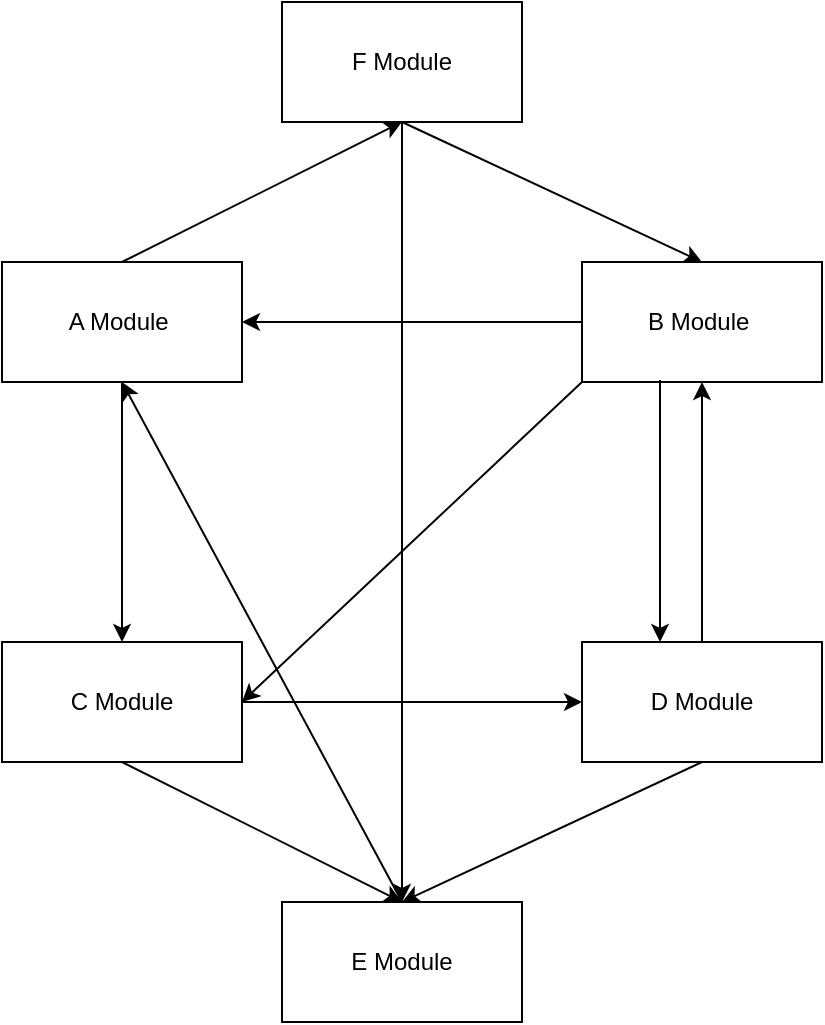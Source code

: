 <mxfile version="14.4.3" type="device"><diagram id="-ifjDkDzKH6Du17LGlCl" name="Page-1"><mxGraphModel dx="946" dy="1761" grid="1" gridSize="10" guides="1" tooltips="1" connect="1" arrows="1" fold="1" page="1" pageScale="1" pageWidth="827" pageHeight="1169" math="0" shadow="0"><root><mxCell id="0"/><mxCell id="1" parent="0"/><mxCell id="bKea9FdSYSu8MCr79-Q9-1" value="A Module&amp;nbsp;" style="rounded=0;whiteSpace=wrap;html=1;" vertex="1" parent="1"><mxGeometry x="190" y="100" width="120" height="60" as="geometry"/></mxCell><mxCell id="bKea9FdSYSu8MCr79-Q9-2" value="B Module&amp;nbsp;" style="rounded=0;whiteSpace=wrap;html=1;" vertex="1" parent="1"><mxGeometry x="480" y="100" width="120" height="60" as="geometry"/></mxCell><mxCell id="bKea9FdSYSu8MCr79-Q9-3" value="D Module" style="rounded=0;whiteSpace=wrap;html=1;" vertex="1" parent="1"><mxGeometry x="480" y="290" width="120" height="60" as="geometry"/></mxCell><mxCell id="bKea9FdSYSu8MCr79-Q9-4" value="E Module" style="rounded=0;whiteSpace=wrap;html=1;" vertex="1" parent="1"><mxGeometry x="330" y="420" width="120" height="60" as="geometry"/></mxCell><mxCell id="bKea9FdSYSu8MCr79-Q9-5" value="C Module" style="rounded=0;whiteSpace=wrap;html=1;" vertex="1" parent="1"><mxGeometry x="190" y="290" width="120" height="60" as="geometry"/></mxCell><mxCell id="bKea9FdSYSu8MCr79-Q9-6" value="" style="endArrow=classic;html=1;entryX=0.5;entryY=1;entryDx=0;entryDy=0;exitX=0.5;exitY=0;exitDx=0;exitDy=0;" edge="1" parent="1" source="bKea9FdSYSu8MCr79-Q9-3" target="bKea9FdSYSu8MCr79-Q9-2"><mxGeometry width="50" height="50" relative="1" as="geometry"><mxPoint x="390" y="330" as="sourcePoint"/><mxPoint x="440" y="280" as="targetPoint"/></mxGeometry></mxCell><mxCell id="bKea9FdSYSu8MCr79-Q9-7" value="" style="endArrow=classic;html=1;entryX=0.5;entryY=1;entryDx=0;entryDy=0;exitX=0.5;exitY=0;exitDx=0;exitDy=0;" edge="1" parent="1" source="bKea9FdSYSu8MCr79-Q9-4" target="bKea9FdSYSu8MCr79-Q9-1"><mxGeometry width="50" height="50" relative="1" as="geometry"><mxPoint x="390" y="330" as="sourcePoint"/><mxPoint x="440" y="280" as="targetPoint"/></mxGeometry></mxCell><mxCell id="bKea9FdSYSu8MCr79-Q9-8" value="" style="endArrow=classic;html=1;entryX=1;entryY=0.5;entryDx=0;entryDy=0;exitX=0;exitY=0.5;exitDx=0;exitDy=0;" edge="1" parent="1" source="bKea9FdSYSu8MCr79-Q9-2" target="bKea9FdSYSu8MCr79-Q9-1"><mxGeometry width="50" height="50" relative="1" as="geometry"><mxPoint x="390" y="330" as="sourcePoint"/><mxPoint x="440" y="280" as="targetPoint"/></mxGeometry></mxCell><mxCell id="bKea9FdSYSu8MCr79-Q9-9" value="" style="endArrow=classic;html=1;entryX=1;entryY=0.5;entryDx=0;entryDy=0;exitX=0;exitY=1;exitDx=0;exitDy=0;" edge="1" parent="1" source="bKea9FdSYSu8MCr79-Q9-2" target="bKea9FdSYSu8MCr79-Q9-5"><mxGeometry width="50" height="50" relative="1" as="geometry"><mxPoint x="460" y="350" as="sourcePoint"/><mxPoint x="440" y="280" as="targetPoint"/></mxGeometry></mxCell><mxCell id="bKea9FdSYSu8MCr79-Q9-10" value="" style="endArrow=classic;html=1;entryX=0;entryY=0.5;entryDx=0;entryDy=0;exitX=1;exitY=0.5;exitDx=0;exitDy=0;" edge="1" parent="1" source="bKea9FdSYSu8MCr79-Q9-5" target="bKea9FdSYSu8MCr79-Q9-3"><mxGeometry width="50" height="50" relative="1" as="geometry"><mxPoint x="390" y="330" as="sourcePoint"/><mxPoint x="440" y="280" as="targetPoint"/></mxGeometry></mxCell><mxCell id="bKea9FdSYSu8MCr79-Q9-11" value="" style="endArrow=classic;html=1;entryX=0.5;entryY=0;entryDx=0;entryDy=0;exitX=0.5;exitY=1;exitDx=0;exitDy=0;" edge="1" parent="1" source="bKea9FdSYSu8MCr79-Q9-1" target="bKea9FdSYSu8MCr79-Q9-5"><mxGeometry width="50" height="50" relative="1" as="geometry"><mxPoint x="220" y="180" as="sourcePoint"/><mxPoint x="440" y="280" as="targetPoint"/></mxGeometry></mxCell><mxCell id="bKea9FdSYSu8MCr79-Q9-12" value="" style="endArrow=classic;html=1;entryX=0.5;entryY=0;entryDx=0;entryDy=0;exitX=0.5;exitY=1;exitDx=0;exitDy=0;" edge="1" parent="1" source="bKea9FdSYSu8MCr79-Q9-3" target="bKea9FdSYSu8MCr79-Q9-4"><mxGeometry width="50" height="50" relative="1" as="geometry"><mxPoint x="390" y="330" as="sourcePoint"/><mxPoint x="440" y="280" as="targetPoint"/></mxGeometry></mxCell><mxCell id="bKea9FdSYSu8MCr79-Q9-13" value="F Module" style="rounded=0;whiteSpace=wrap;html=1;" vertex="1" parent="1"><mxGeometry x="330" y="-30" width="120" height="60" as="geometry"/></mxCell><mxCell id="bKea9FdSYSu8MCr79-Q9-14" value="" style="endArrow=classic;html=1;exitX=0.5;exitY=1;exitDx=0;exitDy=0;" edge="1" parent="1" source="bKea9FdSYSu8MCr79-Q9-13" target="bKea9FdSYSu8MCr79-Q9-4"><mxGeometry width="50" height="50" relative="1" as="geometry"><mxPoint x="390" y="240" as="sourcePoint"/><mxPoint x="380" y="430" as="targetPoint"/></mxGeometry></mxCell><mxCell id="bKea9FdSYSu8MCr79-Q9-15" value="" style="endArrow=classic;html=1;entryX=0.5;entryY=0;entryDx=0;entryDy=0;" edge="1" parent="1" target="bKea9FdSYSu8MCr79-Q9-2"><mxGeometry width="50" height="50" relative="1" as="geometry"><mxPoint x="390" y="30" as="sourcePoint"/><mxPoint x="520" y="90" as="targetPoint"/></mxGeometry></mxCell><mxCell id="bKea9FdSYSu8MCr79-Q9-16" value="" style="endArrow=classic;html=1;entryX=0.5;entryY=1;entryDx=0;entryDy=0;exitX=0.5;exitY=0;exitDx=0;exitDy=0;" edge="1" parent="1" source="bKea9FdSYSu8MCr79-Q9-1" target="bKea9FdSYSu8MCr79-Q9-13"><mxGeometry width="50" height="50" relative="1" as="geometry"><mxPoint x="400" y="40" as="sourcePoint"/><mxPoint x="550" y="110" as="targetPoint"/></mxGeometry></mxCell><mxCell id="bKea9FdSYSu8MCr79-Q9-17" value="" style="endArrow=classic;html=1;exitX=0.5;exitY=1;exitDx=0;exitDy=0;" edge="1" parent="1" source="bKea9FdSYSu8MCr79-Q9-5"><mxGeometry width="50" height="50" relative="1" as="geometry"><mxPoint x="390" y="240" as="sourcePoint"/><mxPoint x="390" y="420" as="targetPoint"/></mxGeometry></mxCell><mxCell id="bKea9FdSYSu8MCr79-Q9-18" value="" style="endArrow=classic;html=1;exitX=0.325;exitY=0.983;exitDx=0;exitDy=0;exitPerimeter=0;entryX=0.325;entryY=0;entryDx=0;entryDy=0;entryPerimeter=0;" edge="1" parent="1" source="bKea9FdSYSu8MCr79-Q9-2" target="bKea9FdSYSu8MCr79-Q9-3"><mxGeometry width="50" height="50" relative="1" as="geometry"><mxPoint x="390" y="240" as="sourcePoint"/><mxPoint x="440" y="190" as="targetPoint"/></mxGeometry></mxCell></root></mxGraphModel></diagram></mxfile>